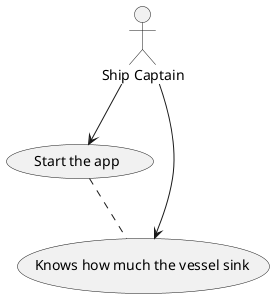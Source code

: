 @startuml
'https://plantuml.com/use-case-diagram

:Ship Captain: as SC
(Knows how much the vessel sink) as (Use)

SC -> (Start the app)

SC ---> (Use)

(Start the app) ..  (Use)
@enduml